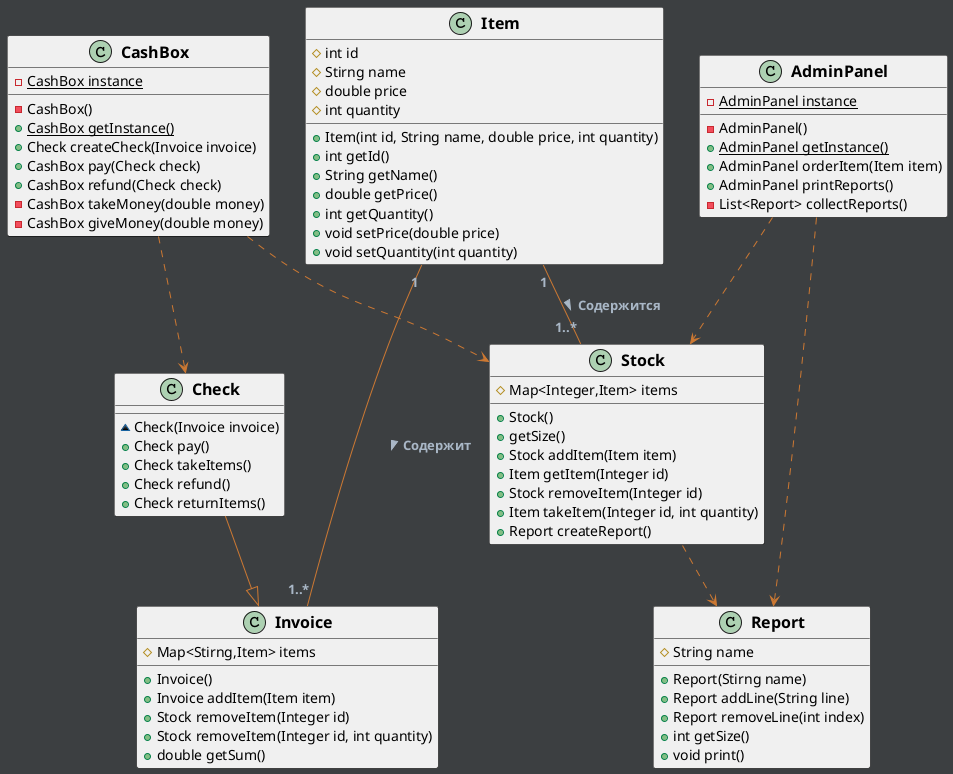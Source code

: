 @startuml

skinparam {

    class {
        BackgroundColor #f0f0f0
        BorderColor #000000
        FontSize 16
        FontStyle bold
        Style uml2
        ArrowColor #cc7832
        ArrowFontColor #A9B7C6
        ArrowFontStyle bold
        ArrowStyle italic
        }

    backgroundColor #3c3f41
    titleFontColor #A9B7C6
    titleFontSize 44
    packageBackgroundColor #808080-#black
    packageFontColor #cccccc

    circledCharacterFontColor f0f0f0
    circledCharacterFontSize 17
    circledCharacterFontStyle bold
    circledCharacterFontName  Courier
    circledCharacterRadius 11

    stereotypeCBackgroundColor #909090
    stereotypeABackgroundColor #CC0000
    stereotypeIBackgroundColor #0000bb

    noteBackgroundColor #808080
    noteBorderColor #black

}

class Item {
    #int id
    #Stirng name
    #double price
    #int quantity
    +Item(int id, String name, double price, int quantity)
    +int getId()
    +String getName()
    +double getPrice()
    +int getQuantity()
    +void setPrice(double price)
    +void setQuantity(int quantity)
}

class Report {
    #String name
    +Report(Stirng name)
    +Report addLine(String line)
    +Report removeLine(int index)
    +int getSize()
    +void print()
}

class Stock {
    #Map<Integer,Item> items
    +Stock()
    +getSize()
    +Stock addItem(Item item)
    +Item getItem(Integer id)
    +Stock removeItem(Integer id)
    +Item takeItem(Integer id, int quantity)
    +Report createReport()
}

class Invoice {
    #Map<Stirng,Item> items
    +Invoice()
    +Invoice addItem(Item item)
    +Stock removeItem(Integer id)
    +Stock removeItem(Integer id, int quantity)
    +double getSum()
}

class Check {
    ~Check(Invoice invoice)
    +Check pay()
    +Check takeItems()
    +Check refund()
    +Check returnItems()
}

class CashBox {
    {static} -CashBox instance
    -CashBox()
    {static} +CashBox getInstance()
    +Check createCheck(Invoice invoice)
    +CashBox pay(Check check)
    +CashBox refund(Check check)
    -CashBox takeMoney(double money)
    -CashBox giveMoney(double money)
}

class AdminPanel {
    {static} -AdminPanel instance
    -AdminPanel()
    {static} +AdminPanel getInstance()
    +AdminPanel orderItem(Item item)
    +AdminPanel printReports()
    -List<Report> collectReports()
}


Check --|> Invoice
Item "1" -- "1..*" Stock : "Содержится >"
Stock ..> Report
AdminPanel ..> Stock
AdminPanel ..> Report
CashBox ..> Stock
CashBox ..> Check
Item "1" -- "1..*" Invoice : "Содержит >"


@enduml